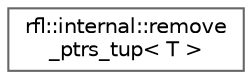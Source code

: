 digraph "类继承关系图"
{
 // LATEX_PDF_SIZE
  bgcolor="transparent";
  edge [fontname=Helvetica,fontsize=10,labelfontname=Helvetica,labelfontsize=10];
  node [fontname=Helvetica,fontsize=10,shape=box,height=0.2,width=0.4];
  rankdir="LR";
  Node0 [id="Node000000",label="rfl::internal::remove\l_ptrs_tup\< T \>",height=0.2,width=0.4,color="grey40", fillcolor="white", style="filled",URL="$structrfl_1_1internal_1_1remove__ptrs__tup.html",tooltip=" "];
}
